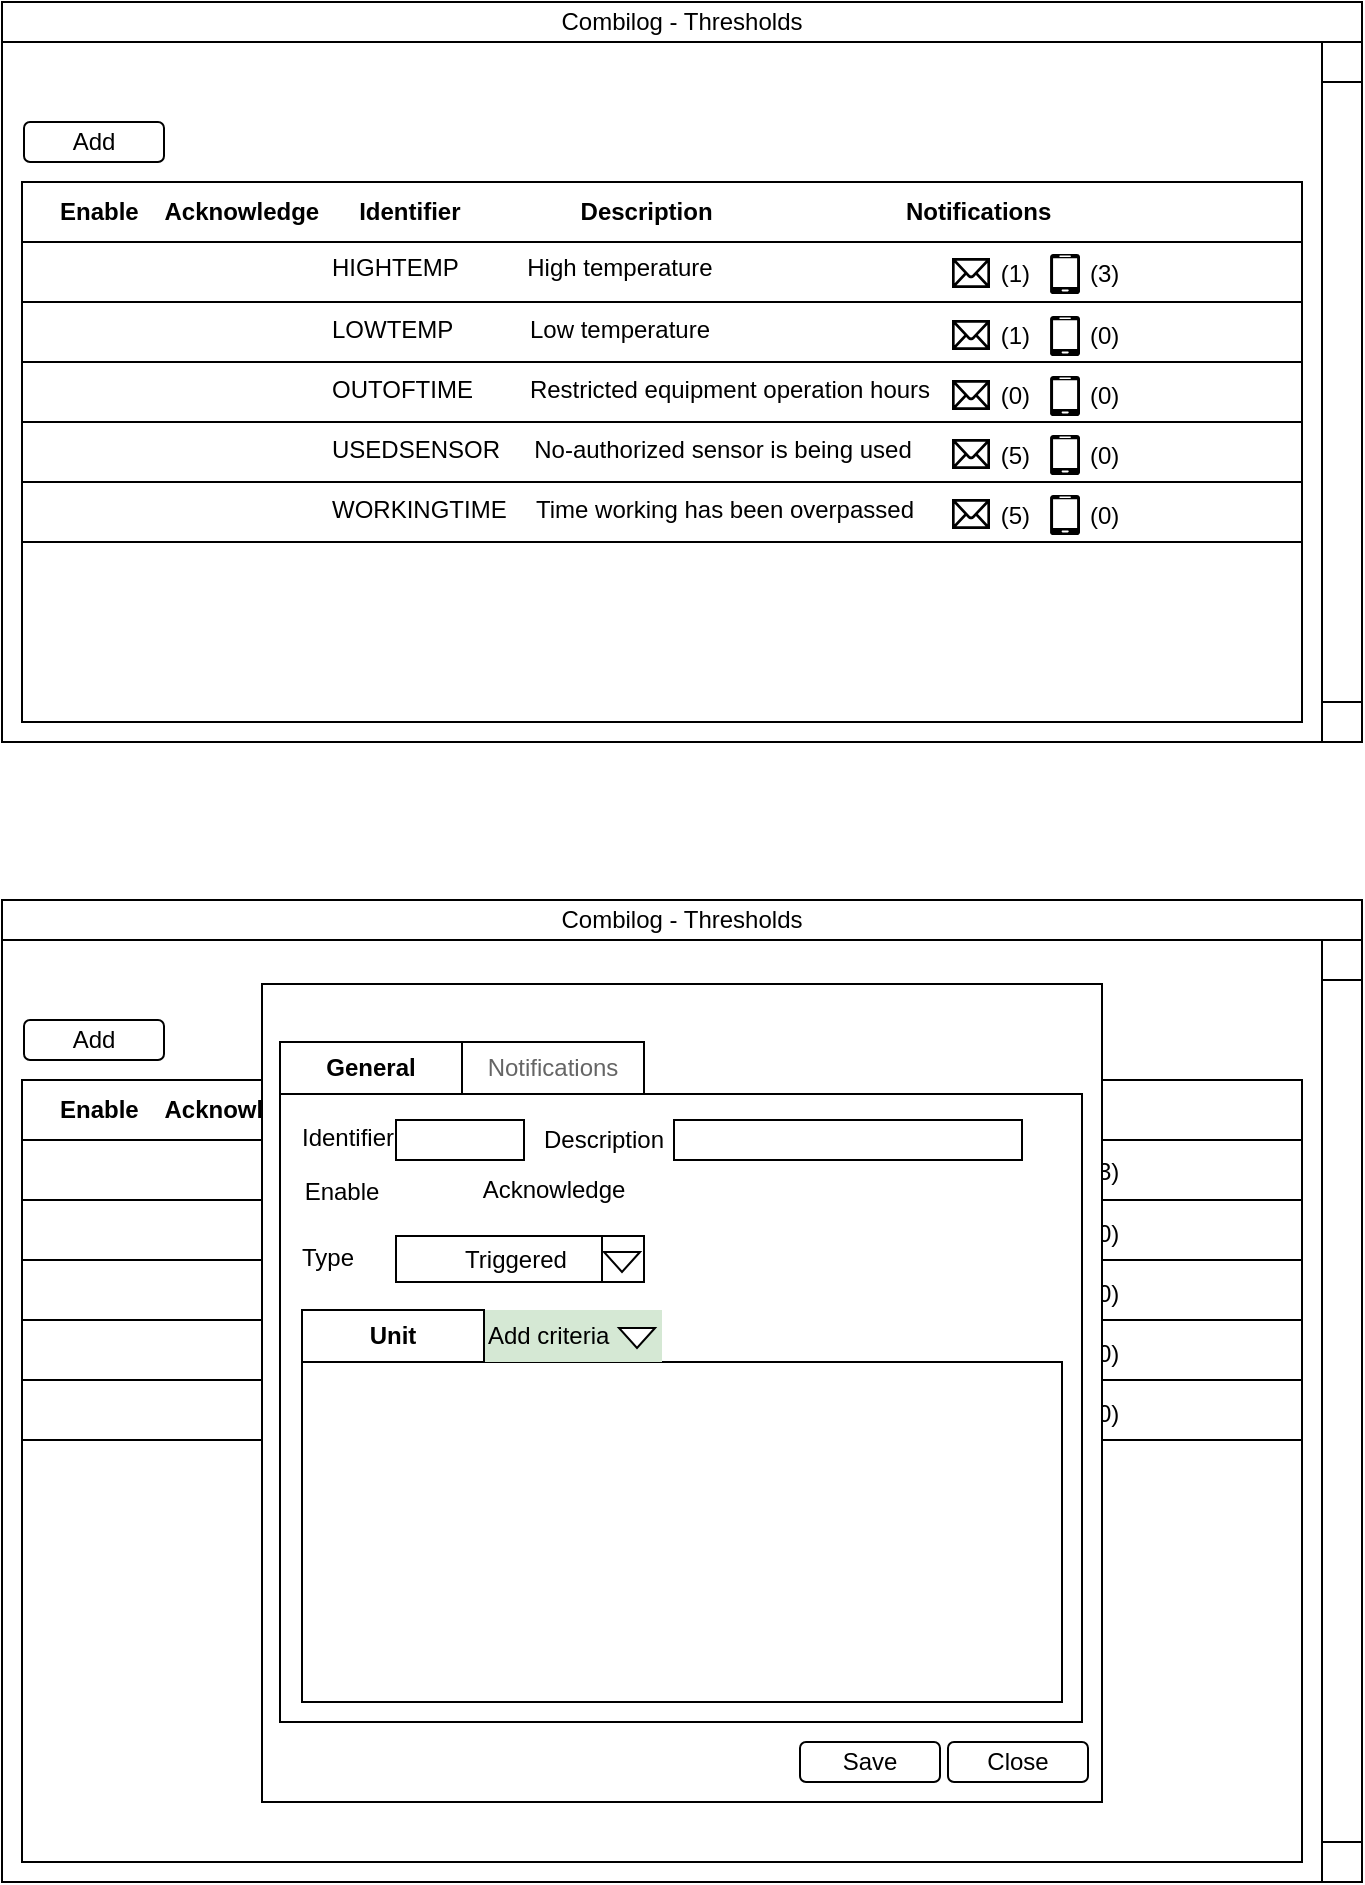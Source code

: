 <mxfile version="10.4.5" type="github"><diagram id="WcxE0efIvyX5f2JGyrfI" name="Page-1"><mxGraphModel dx="840" dy="462" grid="1" gridSize="10" guides="1" tooltips="1" connect="1" arrows="1" fold="1" page="1" pageScale="1" pageWidth="827" pageHeight="1169" math="0" shadow="0"><root><mxCell id="0"/><mxCell id="1" parent="0"/><mxCell id="X14nNJem-P7trf4tYzT7-1" value="" style="rounded=0;whiteSpace=wrap;html=1;" parent="1" vertex="1"><mxGeometry x="90" y="30" width="680" height="370" as="geometry"/></mxCell><mxCell id="X14nNJem-P7trf4tYzT7-2" value="" style="rounded=0;whiteSpace=wrap;html=1;" parent="1" vertex="1"><mxGeometry x="100" y="120" width="640" height="270" as="geometry"/></mxCell><mxCell id="X14nNJem-P7trf4tYzT7-3" value="" style="rounded=0;whiteSpace=wrap;html=1;" parent="1" vertex="1"><mxGeometry x="100" y="120" width="640" height="30" as="geometry"/></mxCell><mxCell id="X14nNJem-P7trf4tYzT7-4" value="" style="rounded=0;whiteSpace=wrap;html=1;" parent="1" vertex="1"><mxGeometry x="100" y="180" width="640" height="30" as="geometry"/></mxCell><mxCell id="X14nNJem-P7trf4tYzT7-5" value="" style="rounded=0;whiteSpace=wrap;html=1;" parent="1" vertex="1"><mxGeometry x="100" y="240" width="640" height="30" as="geometry"/></mxCell><mxCell id="X14nNJem-P7trf4tYzT7-6" value="" style="shape=image;html=1;verticalAlign=top;verticalLabelPosition=bottom;labelBackgroundColor=#ffffff;imageAspect=0;aspect=fixed;image=https://cdn0.iconfinder.com/data/icons/feather/96/square-check-128.png" parent="1" vertex="1"><mxGeometry x="127" y="156" width="18" height="18" as="geometry"/></mxCell><mxCell id="X14nNJem-P7trf4tYzT7-7" value="&lt;div style=&quot;text-align: left&quot;&gt;&lt;span&gt;Enable&amp;nbsp; &amp;nbsp; Acknowledge&amp;nbsp; &amp;nbsp; &amp;nbsp; Identifier&amp;nbsp; &amp;nbsp; &amp;nbsp; &amp;nbsp; &amp;nbsp; &amp;nbsp; &amp;nbsp; &amp;nbsp; &amp;nbsp; Description&amp;nbsp; &amp;nbsp; &amp;nbsp; &amp;nbsp; &amp;nbsp; &amp;nbsp; &amp;nbsp; &amp;nbsp; &amp;nbsp; &amp;nbsp; &amp;nbsp; &amp;nbsp; &amp;nbsp; &amp;nbsp; &amp;nbsp;Notifications&lt;/span&gt;&lt;/div&gt;" style="text;html=1;strokeColor=none;fillColor=none;align=left;verticalAlign=middle;whiteSpace=wrap;rounded=0;fontStyle=1" parent="1" vertex="1"><mxGeometry x="117" y="125" width="603" height="20" as="geometry"/></mxCell><mxCell id="X14nNJem-P7trf4tYzT7-8" value="" style="shape=image;html=1;verticalAlign=top;verticalLabelPosition=bottom;labelBackgroundColor=#ffffff;imageAspect=0;aspect=fixed;image=https://cdn0.iconfinder.com/data/icons/feather/96/square-check-128.png" parent="1" vertex="1"><mxGeometry x="190" y="155.5" width="18" height="18" as="geometry"/></mxCell><mxCell id="X14nNJem-P7trf4tYzT7-10" value="HIGHTEMP" style="text;html=1;strokeColor=none;fillColor=none;align=left;verticalAlign=middle;whiteSpace=wrap;rounded=0;" parent="1" vertex="1"><mxGeometry x="253" y="153" width="67" height="20" as="geometry"/></mxCell><mxCell id="X14nNJem-P7trf4tYzT7-11" value="High temperature" style="text;html=1;strokeColor=none;fillColor=none;align=center;verticalAlign=middle;whiteSpace=wrap;rounded=0;" parent="1" vertex="1"><mxGeometry x="349" y="153" width="100" height="20" as="geometry"/></mxCell><mxCell id="X14nNJem-P7trf4tYzT7-12" value="" style="shape=mxgraph.signs.tech.mail;html=1;fillColor=#000000;strokeColor=none;verticalLabelPosition=bottom;verticalAlign=top;align=center;" parent="1" vertex="1"><mxGeometry x="565" y="158" width="19" height="15" as="geometry"/></mxCell><mxCell id="X14nNJem-P7trf4tYzT7-13" value="" style="shadow=0;dashed=0;html=1;strokeColor=none;labelPosition=center;verticalLabelPosition=bottom;verticalAlign=top;align=center;shape=mxgraph.azure.mobile;fillColor=#000000;" parent="1" vertex="1"><mxGeometry x="614" y="156" width="15" height="20" as="geometry"/></mxCell><mxCell id="X14nNJem-P7trf4tYzT7-14" value="" style="shape=image;html=1;verticalAlign=top;verticalLabelPosition=bottom;labelBackgroundColor=#ffffff;imageAspect=0;aspect=fixed;image=https://cdn2.iconfinder.com/data/icons/font-awesome/1792/pencil-square-128.png;fillColor=#000000;align=left;" parent="1" vertex="1"><mxGeometry x="695" y="158" width="18" height="18" as="geometry"/></mxCell><mxCell id="X14nNJem-P7trf4tYzT7-15" value="" style="shape=image;html=1;verticalAlign=top;verticalLabelPosition=bottom;labelBackgroundColor=#ffffff;imageAspect=0;aspect=fixed;image=https://cdn3.iconfinder.com/data/icons/basic-interface/100/delete-128.png;fillColor=#000000;align=left;" parent="1" vertex="1"><mxGeometry x="717" y="158" width="18" height="18" as="geometry"/></mxCell><mxCell id="X14nNJem-P7trf4tYzT7-16" value="(1)&amp;nbsp; &amp;nbsp; &amp;nbsp; &amp;nbsp; &amp;nbsp;(3)" style="text;html=1;strokeColor=none;fillColor=none;align=center;verticalAlign=middle;whiteSpace=wrap;rounded=0;" parent="1" vertex="1"><mxGeometry x="574" y="156" width="90" height="20" as="geometry"/></mxCell><mxCell id="X14nNJem-P7trf4tYzT7-26" value="" style="shape=image;html=1;verticalAlign=top;verticalLabelPosition=bottom;labelBackgroundColor=#ffffff;imageAspect=0;aspect=fixed;image=https://cdn0.iconfinder.com/data/icons/feather/96/square-check-128.png" parent="1" vertex="1"><mxGeometry x="127" y="187" width="18" height="18" as="geometry"/></mxCell><mxCell id="X14nNJem-P7trf4tYzT7-28" value="LOWTEMP" style="text;html=1;strokeColor=none;fillColor=none;align=left;verticalAlign=middle;whiteSpace=wrap;rounded=0;" parent="1" vertex="1"><mxGeometry x="253" y="184" width="67" height="20" as="geometry"/></mxCell><mxCell id="X14nNJem-P7trf4tYzT7-29" value="Low temperature" style="text;html=1;strokeColor=none;fillColor=none;align=center;verticalAlign=middle;whiteSpace=wrap;rounded=0;" parent="1" vertex="1"><mxGeometry x="349" y="184" width="100" height="20" as="geometry"/></mxCell><mxCell id="X14nNJem-P7trf4tYzT7-30" value="" style="shape=mxgraph.signs.tech.mail;html=1;fillColor=#000000;strokeColor=none;verticalLabelPosition=bottom;verticalAlign=top;align=center;" parent="1" vertex="1"><mxGeometry x="565" y="189" width="19" height="15" as="geometry"/></mxCell><mxCell id="X14nNJem-P7trf4tYzT7-31" value="" style="shadow=0;dashed=0;html=1;strokeColor=none;labelPosition=center;verticalLabelPosition=bottom;verticalAlign=top;align=center;shape=mxgraph.azure.mobile;fillColor=#000000;" parent="1" vertex="1"><mxGeometry x="614" y="187" width="15" height="20" as="geometry"/></mxCell><mxCell id="X14nNJem-P7trf4tYzT7-32" value="" style="shape=image;html=1;verticalAlign=top;verticalLabelPosition=bottom;labelBackgroundColor=#ffffff;imageAspect=0;aspect=fixed;image=https://cdn2.iconfinder.com/data/icons/font-awesome/1792/pencil-square-128.png;fillColor=#000000;align=left;" parent="1" vertex="1"><mxGeometry x="695" y="189" width="18" height="18" as="geometry"/></mxCell><mxCell id="X14nNJem-P7trf4tYzT7-33" value="" style="shape=image;html=1;verticalAlign=top;verticalLabelPosition=bottom;labelBackgroundColor=#ffffff;imageAspect=0;aspect=fixed;image=https://cdn3.iconfinder.com/data/icons/basic-interface/100/delete-128.png;fillColor=#000000;align=left;" parent="1" vertex="1"><mxGeometry x="717" y="189" width="18" height="18" as="geometry"/></mxCell><mxCell id="X14nNJem-P7trf4tYzT7-34" value="(1)&amp;nbsp; &amp;nbsp; &amp;nbsp; &amp;nbsp; &amp;nbsp;(0)" style="text;html=1;strokeColor=none;fillColor=none;align=center;verticalAlign=middle;whiteSpace=wrap;rounded=0;" parent="1" vertex="1"><mxGeometry x="574" y="187" width="90" height="20" as="geometry"/></mxCell><mxCell id="X14nNJem-P7trf4tYzT7-35" value="" style="shape=image;html=1;verticalAlign=top;verticalLabelPosition=bottom;labelBackgroundColor=#ffffff;imageAspect=0;aspect=fixed;image=https://cdn1.iconfinder.com/data/icons/material-core/18/check-box-outline-blank-128.png;fillColor=#000000;align=left;" parent="1" vertex="1"><mxGeometry x="190" y="187" width="18" height="18" as="geometry"/></mxCell><mxCell id="X14nNJem-P7trf4tYzT7-44" value="OUTOFTIME" style="text;html=1;strokeColor=none;fillColor=none;align=left;verticalAlign=middle;whiteSpace=wrap;rounded=0;" parent="1" vertex="1"><mxGeometry x="253" y="214" width="67" height="20" as="geometry"/></mxCell><mxCell id="X14nNJem-P7trf4tYzT7-45" value="Restricted equipment operation hours" style="text;html=1;strokeColor=none;fillColor=none;align=center;verticalAlign=middle;whiteSpace=wrap;rounded=0;" parent="1" vertex="1"><mxGeometry x="349" y="214" width="210" height="20" as="geometry"/></mxCell><mxCell id="X14nNJem-P7trf4tYzT7-46" value="" style="shape=mxgraph.signs.tech.mail;html=1;fillColor=#000000;strokeColor=none;verticalLabelPosition=bottom;verticalAlign=top;align=center;" parent="1" vertex="1"><mxGeometry x="565" y="219" width="19" height="15" as="geometry"/></mxCell><mxCell id="X14nNJem-P7trf4tYzT7-47" value="" style="shadow=0;dashed=0;html=1;strokeColor=none;labelPosition=center;verticalLabelPosition=bottom;verticalAlign=top;align=center;shape=mxgraph.azure.mobile;fillColor=#000000;" parent="1" vertex="1"><mxGeometry x="614" y="217" width="15" height="20" as="geometry"/></mxCell><mxCell id="X14nNJem-P7trf4tYzT7-48" value="" style="shape=image;html=1;verticalAlign=top;verticalLabelPosition=bottom;labelBackgroundColor=#ffffff;imageAspect=0;aspect=fixed;image=https://cdn2.iconfinder.com/data/icons/font-awesome/1792/pencil-square-128.png;fillColor=#000000;align=left;" parent="1" vertex="1"><mxGeometry x="695" y="219" width="18" height="18" as="geometry"/></mxCell><mxCell id="X14nNJem-P7trf4tYzT7-49" value="" style="shape=image;html=1;verticalAlign=top;verticalLabelPosition=bottom;labelBackgroundColor=#ffffff;imageAspect=0;aspect=fixed;image=https://cdn3.iconfinder.com/data/icons/basic-interface/100/delete-128.png;fillColor=#000000;align=left;" parent="1" vertex="1"><mxGeometry x="717" y="219" width="18" height="18" as="geometry"/></mxCell><mxCell id="X14nNJem-P7trf4tYzT7-50" value="(0)&amp;nbsp; &amp;nbsp; &amp;nbsp; &amp;nbsp; &amp;nbsp;(0)" style="text;html=1;strokeColor=none;fillColor=none;align=center;verticalAlign=middle;whiteSpace=wrap;rounded=0;" parent="1" vertex="1"><mxGeometry x="574" y="217" width="90" height="20" as="geometry"/></mxCell><mxCell id="X14nNJem-P7trf4tYzT7-51" value="" style="shape=image;html=1;verticalAlign=top;verticalLabelPosition=bottom;labelBackgroundColor=#ffffff;imageAspect=0;aspect=fixed;image=https://cdn1.iconfinder.com/data/icons/material-core/18/check-box-outline-blank-128.png;fillColor=#000000;align=left;" parent="1" vertex="1"><mxGeometry x="190" y="217" width="18" height="18" as="geometry"/></mxCell><mxCell id="X14nNJem-P7trf4tYzT7-52" value="" style="shape=image;html=1;verticalAlign=top;verticalLabelPosition=bottom;labelBackgroundColor=#ffffff;imageAspect=0;aspect=fixed;image=https://cdn1.iconfinder.com/data/icons/material-core/18/check-box-outline-blank-128.png;fillColor=#000000;align=left;" parent="1" vertex="1"><mxGeometry x="127" y="218" width="18" height="18" as="geometry"/></mxCell><mxCell id="X14nNJem-P7trf4tYzT7-53" value="" style="shape=image;html=1;verticalAlign=top;verticalLabelPosition=bottom;labelBackgroundColor=#ffffff;imageAspect=0;aspect=fixed;image=https://cdn0.iconfinder.com/data/icons/feather/96/square-check-128.png" parent="1" vertex="1"><mxGeometry x="127" y="246.5" width="18" height="18" as="geometry"/></mxCell><mxCell id="X14nNJem-P7trf4tYzT7-54" value="USEDSENSOR" style="text;html=1;strokeColor=none;fillColor=none;align=left;verticalAlign=middle;whiteSpace=wrap;rounded=0;" parent="1" vertex="1"><mxGeometry x="253" y="243.5" width="67" height="20" as="geometry"/></mxCell><mxCell id="X14nNJem-P7trf4tYzT7-55" value="No-authorized sensor is being used" style="text;html=1;strokeColor=none;fillColor=none;align=center;verticalAlign=middle;whiteSpace=wrap;rounded=0;" parent="1" vertex="1"><mxGeometry x="354.5" y="244" width="191" height="20" as="geometry"/></mxCell><mxCell id="X14nNJem-P7trf4tYzT7-56" value="" style="shape=mxgraph.signs.tech.mail;html=1;fillColor=#000000;strokeColor=none;verticalLabelPosition=bottom;verticalAlign=top;align=center;" parent="1" vertex="1"><mxGeometry x="565" y="248.5" width="19" height="15" as="geometry"/></mxCell><mxCell id="X14nNJem-P7trf4tYzT7-57" value="" style="shadow=0;dashed=0;html=1;strokeColor=none;labelPosition=center;verticalLabelPosition=bottom;verticalAlign=top;align=center;shape=mxgraph.azure.mobile;fillColor=#000000;" parent="1" vertex="1"><mxGeometry x="614" y="246.5" width="15" height="20" as="geometry"/></mxCell><mxCell id="X14nNJem-P7trf4tYzT7-58" value="" style="shape=image;html=1;verticalAlign=top;verticalLabelPosition=bottom;labelBackgroundColor=#ffffff;imageAspect=0;aspect=fixed;image=https://cdn2.iconfinder.com/data/icons/font-awesome/1792/pencil-square-128.png;fillColor=#000000;align=left;" parent="1" vertex="1"><mxGeometry x="695" y="248.5" width="18" height="18" as="geometry"/></mxCell><mxCell id="X14nNJem-P7trf4tYzT7-59" value="" style="shape=image;html=1;verticalAlign=top;verticalLabelPosition=bottom;labelBackgroundColor=#ffffff;imageAspect=0;aspect=fixed;image=https://cdn3.iconfinder.com/data/icons/basic-interface/100/delete-128.png;fillColor=#000000;align=left;" parent="1" vertex="1"><mxGeometry x="717" y="248.5" width="18" height="18" as="geometry"/></mxCell><mxCell id="X14nNJem-P7trf4tYzT7-60" value="(5)&amp;nbsp; &amp;nbsp; &amp;nbsp; &amp;nbsp; &amp;nbsp;(0)" style="text;html=1;strokeColor=none;fillColor=none;align=center;verticalAlign=middle;whiteSpace=wrap;rounded=0;" parent="1" vertex="1"><mxGeometry x="574" y="246.5" width="90" height="20" as="geometry"/></mxCell><mxCell id="X14nNJem-P7trf4tYzT7-61" value="" style="shape=image;html=1;verticalAlign=top;verticalLabelPosition=bottom;labelBackgroundColor=#ffffff;imageAspect=0;aspect=fixed;image=https://cdn1.iconfinder.com/data/icons/material-core/18/check-box-outline-blank-128.png;fillColor=#000000;align=left;" parent="1" vertex="1"><mxGeometry x="190" y="246.5" width="18" height="18" as="geometry"/></mxCell><mxCell id="X14nNJem-P7trf4tYzT7-62" value="" style="rounded=0;whiteSpace=wrap;html=1;" parent="1" vertex="1"><mxGeometry x="100" y="270" width="640" height="30" as="geometry"/></mxCell><mxCell id="X14nNJem-P7trf4tYzT7-63" value="" style="shape=image;html=1;verticalAlign=top;verticalLabelPosition=bottom;labelBackgroundColor=#ffffff;imageAspect=0;aspect=fixed;image=https://cdn0.iconfinder.com/data/icons/feather/96/square-check-128.png" parent="1" vertex="1"><mxGeometry x="127" y="276.5" width="18" height="18" as="geometry"/></mxCell><mxCell id="X14nNJem-P7trf4tYzT7-64" value="WORKINGTIME" style="text;html=1;strokeColor=none;fillColor=none;align=left;verticalAlign=middle;whiteSpace=wrap;rounded=0;" parent="1" vertex="1"><mxGeometry x="253" y="273.5" width="67" height="20" as="geometry"/></mxCell><mxCell id="X14nNJem-P7trf4tYzT7-65" value="Time working has been overpassed" style="text;html=1;strokeColor=none;fillColor=none;align=center;verticalAlign=middle;whiteSpace=wrap;rounded=0;" parent="1" vertex="1"><mxGeometry x="353" y="274" width="197" height="20" as="geometry"/></mxCell><mxCell id="X14nNJem-P7trf4tYzT7-66" value="" style="shape=mxgraph.signs.tech.mail;html=1;fillColor=#000000;strokeColor=none;verticalLabelPosition=bottom;verticalAlign=top;align=center;" parent="1" vertex="1"><mxGeometry x="565" y="278.5" width="19" height="15" as="geometry"/></mxCell><mxCell id="X14nNJem-P7trf4tYzT7-67" value="" style="shadow=0;dashed=0;html=1;strokeColor=none;labelPosition=center;verticalLabelPosition=bottom;verticalAlign=top;align=center;shape=mxgraph.azure.mobile;fillColor=#000000;" parent="1" vertex="1"><mxGeometry x="614" y="276.5" width="15" height="20" as="geometry"/></mxCell><mxCell id="X14nNJem-P7trf4tYzT7-68" value="" style="shape=image;html=1;verticalAlign=top;verticalLabelPosition=bottom;labelBackgroundColor=#ffffff;imageAspect=0;aspect=fixed;image=https://cdn2.iconfinder.com/data/icons/font-awesome/1792/pencil-square-128.png;fillColor=#000000;align=left;" parent="1" vertex="1"><mxGeometry x="695" y="278.5" width="18" height="18" as="geometry"/></mxCell><mxCell id="X14nNJem-P7trf4tYzT7-69" value="" style="shape=image;html=1;verticalAlign=top;verticalLabelPosition=bottom;labelBackgroundColor=#ffffff;imageAspect=0;aspect=fixed;image=https://cdn3.iconfinder.com/data/icons/basic-interface/100/delete-128.png;fillColor=#000000;align=left;" parent="1" vertex="1"><mxGeometry x="717" y="278.5" width="18" height="18" as="geometry"/></mxCell><mxCell id="X14nNJem-P7trf4tYzT7-70" value="(5)&amp;nbsp; &amp;nbsp; &amp;nbsp; &amp;nbsp; &amp;nbsp;(0)" style="text;html=1;strokeColor=none;fillColor=none;align=center;verticalAlign=middle;whiteSpace=wrap;rounded=0;" parent="1" vertex="1"><mxGeometry x="574" y="276.5" width="90" height="20" as="geometry"/></mxCell><mxCell id="X14nNJem-P7trf4tYzT7-72" value="" style="shape=image;html=1;verticalAlign=top;verticalLabelPosition=bottom;labelBackgroundColor=#ffffff;imageAspect=0;aspect=fixed;image=https://cdn0.iconfinder.com/data/icons/feather/96/square-check-128.png" parent="1" vertex="1"><mxGeometry x="190" y="276.5" width="18" height="18" as="geometry"/></mxCell><mxCell id="BY0obpm-q-1IfhIQLFwl-1" value="Add" style="rounded=1;whiteSpace=wrap;html=1;fillColor=none;align=center;" vertex="1" parent="1"><mxGeometry x="101" y="90" width="70" height="20" as="geometry"/></mxCell><mxCell id="BY0obpm-q-1IfhIQLFwl-2" value="Combilog - Thresholds" style="rounded=0;whiteSpace=wrap;html=1;fillColor=none;align=center;" vertex="1" parent="1"><mxGeometry x="90" y="30" width="680" height="20" as="geometry"/></mxCell><mxCell id="BY0obpm-q-1IfhIQLFwl-3" value="" style="rounded=0;whiteSpace=wrap;html=1;fillColor=none;align=center;" vertex="1" parent="1"><mxGeometry x="750" y="50" width="20" height="350" as="geometry"/></mxCell><mxCell id="BY0obpm-q-1IfhIQLFwl-4" value="" style="rounded=0;whiteSpace=wrap;html=1;fillColor=none;align=center;" vertex="1" parent="1"><mxGeometry x="750" y="70" width="20" height="310" as="geometry"/></mxCell><mxCell id="BY0obpm-q-1IfhIQLFwl-5" value="" style="rounded=0;whiteSpace=wrap;html=1;" vertex="1" parent="1"><mxGeometry x="90" y="479" width="680" height="491" as="geometry"/></mxCell><mxCell id="BY0obpm-q-1IfhIQLFwl-6" value="" style="rounded=0;whiteSpace=wrap;html=1;" vertex="1" parent="1"><mxGeometry x="100" y="569" width="640" height="391" as="geometry"/></mxCell><mxCell id="BY0obpm-q-1IfhIQLFwl-7" value="" style="rounded=0;whiteSpace=wrap;html=1;" vertex="1" parent="1"><mxGeometry x="100" y="569" width="640" height="30" as="geometry"/></mxCell><mxCell id="BY0obpm-q-1IfhIQLFwl-8" value="" style="rounded=0;whiteSpace=wrap;html=1;" vertex="1" parent="1"><mxGeometry x="100" y="629" width="640" height="30" as="geometry"/></mxCell><mxCell id="BY0obpm-q-1IfhIQLFwl-9" value="" style="rounded=0;whiteSpace=wrap;html=1;" vertex="1" parent="1"><mxGeometry x="100" y="689" width="640" height="30" as="geometry"/></mxCell><mxCell id="BY0obpm-q-1IfhIQLFwl-10" value="" style="shape=image;html=1;verticalAlign=top;verticalLabelPosition=bottom;labelBackgroundColor=#ffffff;imageAspect=0;aspect=fixed;image=https://cdn0.iconfinder.com/data/icons/feather/96/square-check-128.png" vertex="1" parent="1"><mxGeometry x="127" y="605" width="18" height="18" as="geometry"/></mxCell><mxCell id="BY0obpm-q-1IfhIQLFwl-11" value="&lt;div style=&quot;text-align: left&quot;&gt;&lt;span&gt;Enable&amp;nbsp; &amp;nbsp; Acknowledge&amp;nbsp; &amp;nbsp; &amp;nbsp; Identifier&amp;nbsp; &amp;nbsp; &amp;nbsp; &amp;nbsp; &amp;nbsp; &amp;nbsp; &amp;nbsp; &amp;nbsp; &amp;nbsp; Description&amp;nbsp; &amp;nbsp; &amp;nbsp; &amp;nbsp; &amp;nbsp; &amp;nbsp; &amp;nbsp; &amp;nbsp; &amp;nbsp; &amp;nbsp; &amp;nbsp; &amp;nbsp; &amp;nbsp; &amp;nbsp; &amp;nbsp;Notifications&lt;/span&gt;&lt;/div&gt;" style="text;html=1;strokeColor=none;fillColor=none;align=left;verticalAlign=middle;whiteSpace=wrap;rounded=0;fontStyle=1" vertex="1" parent="1"><mxGeometry x="117" y="574" width="603" height="20" as="geometry"/></mxCell><mxCell id="BY0obpm-q-1IfhIQLFwl-12" value="" style="shape=image;html=1;verticalAlign=top;verticalLabelPosition=bottom;labelBackgroundColor=#ffffff;imageAspect=0;aspect=fixed;image=https://cdn0.iconfinder.com/data/icons/feather/96/square-check-128.png" vertex="1" parent="1"><mxGeometry x="190" y="604.5" width="18" height="18" as="geometry"/></mxCell><mxCell id="BY0obpm-q-1IfhIQLFwl-13" value="HIGHTEMP" style="text;html=1;strokeColor=none;fillColor=none;align=left;verticalAlign=middle;whiteSpace=wrap;rounded=0;" vertex="1" parent="1"><mxGeometry x="253" y="602" width="67" height="20" as="geometry"/></mxCell><mxCell id="BY0obpm-q-1IfhIQLFwl-14" value="High temperature" style="text;html=1;strokeColor=none;fillColor=none;align=center;verticalAlign=middle;whiteSpace=wrap;rounded=0;" vertex="1" parent="1"><mxGeometry x="349" y="602" width="100" height="20" as="geometry"/></mxCell><mxCell id="BY0obpm-q-1IfhIQLFwl-15" value="" style="shape=mxgraph.signs.tech.mail;html=1;fillColor=#000000;strokeColor=none;verticalLabelPosition=bottom;verticalAlign=top;align=center;" vertex="1" parent="1"><mxGeometry x="565" y="607" width="19" height="15" as="geometry"/></mxCell><mxCell id="BY0obpm-q-1IfhIQLFwl-16" value="" style="shadow=0;dashed=0;html=1;strokeColor=none;labelPosition=center;verticalLabelPosition=bottom;verticalAlign=top;align=center;shape=mxgraph.azure.mobile;fillColor=#000000;" vertex="1" parent="1"><mxGeometry x="614" y="605" width="15" height="20" as="geometry"/></mxCell><mxCell id="BY0obpm-q-1IfhIQLFwl-17" value="" style="shape=image;html=1;verticalAlign=top;verticalLabelPosition=bottom;labelBackgroundColor=#ffffff;imageAspect=0;aspect=fixed;image=https://cdn2.iconfinder.com/data/icons/font-awesome/1792/pencil-square-128.png;fillColor=#000000;align=left;" vertex="1" parent="1"><mxGeometry x="695" y="607" width="18" height="18" as="geometry"/></mxCell><mxCell id="BY0obpm-q-1IfhIQLFwl-18" value="" style="shape=image;html=1;verticalAlign=top;verticalLabelPosition=bottom;labelBackgroundColor=#ffffff;imageAspect=0;aspect=fixed;image=https://cdn3.iconfinder.com/data/icons/basic-interface/100/delete-128.png;fillColor=#000000;align=left;" vertex="1" parent="1"><mxGeometry x="717" y="607" width="18" height="18" as="geometry"/></mxCell><mxCell id="BY0obpm-q-1IfhIQLFwl-19" value="(1)&amp;nbsp; &amp;nbsp; &amp;nbsp; &amp;nbsp; &amp;nbsp;(3)" style="text;html=1;strokeColor=none;fillColor=none;align=center;verticalAlign=middle;whiteSpace=wrap;rounded=0;" vertex="1" parent="1"><mxGeometry x="574" y="605" width="90" height="20" as="geometry"/></mxCell><mxCell id="BY0obpm-q-1IfhIQLFwl-20" value="" style="shape=image;html=1;verticalAlign=top;verticalLabelPosition=bottom;labelBackgroundColor=#ffffff;imageAspect=0;aspect=fixed;image=https://cdn0.iconfinder.com/data/icons/feather/96/square-check-128.png" vertex="1" parent="1"><mxGeometry x="127" y="636" width="18" height="18" as="geometry"/></mxCell><mxCell id="BY0obpm-q-1IfhIQLFwl-21" value="LOWTEMP" style="text;html=1;strokeColor=none;fillColor=none;align=left;verticalAlign=middle;whiteSpace=wrap;rounded=0;" vertex="1" parent="1"><mxGeometry x="253" y="633" width="67" height="20" as="geometry"/></mxCell><mxCell id="BY0obpm-q-1IfhIQLFwl-22" value="Low temperature" style="text;html=1;strokeColor=none;fillColor=none;align=center;verticalAlign=middle;whiteSpace=wrap;rounded=0;" vertex="1" parent="1"><mxGeometry x="349" y="633" width="100" height="20" as="geometry"/></mxCell><mxCell id="BY0obpm-q-1IfhIQLFwl-23" value="" style="shape=mxgraph.signs.tech.mail;html=1;fillColor=#000000;strokeColor=none;verticalLabelPosition=bottom;verticalAlign=top;align=center;" vertex="1" parent="1"><mxGeometry x="565" y="638" width="19" height="15" as="geometry"/></mxCell><mxCell id="BY0obpm-q-1IfhIQLFwl-24" value="" style="shadow=0;dashed=0;html=1;strokeColor=none;labelPosition=center;verticalLabelPosition=bottom;verticalAlign=top;align=center;shape=mxgraph.azure.mobile;fillColor=#000000;" vertex="1" parent="1"><mxGeometry x="614" y="636" width="15" height="20" as="geometry"/></mxCell><mxCell id="BY0obpm-q-1IfhIQLFwl-25" value="" style="shape=image;html=1;verticalAlign=top;verticalLabelPosition=bottom;labelBackgroundColor=#ffffff;imageAspect=0;aspect=fixed;image=https://cdn2.iconfinder.com/data/icons/font-awesome/1792/pencil-square-128.png;fillColor=#000000;align=left;" vertex="1" parent="1"><mxGeometry x="695" y="638" width="18" height="18" as="geometry"/></mxCell><mxCell id="BY0obpm-q-1IfhIQLFwl-26" value="" style="shape=image;html=1;verticalAlign=top;verticalLabelPosition=bottom;labelBackgroundColor=#ffffff;imageAspect=0;aspect=fixed;image=https://cdn3.iconfinder.com/data/icons/basic-interface/100/delete-128.png;fillColor=#000000;align=left;" vertex="1" parent="1"><mxGeometry x="717" y="638" width="18" height="18" as="geometry"/></mxCell><mxCell id="BY0obpm-q-1IfhIQLFwl-27" value="(1)&amp;nbsp; &amp;nbsp; &amp;nbsp; &amp;nbsp; &amp;nbsp;(0)" style="text;html=1;strokeColor=none;fillColor=none;align=center;verticalAlign=middle;whiteSpace=wrap;rounded=0;" vertex="1" parent="1"><mxGeometry x="574" y="636" width="90" height="20" as="geometry"/></mxCell><mxCell id="BY0obpm-q-1IfhIQLFwl-29" value="OUTOFTIME" style="text;html=1;strokeColor=none;fillColor=none;align=left;verticalAlign=middle;whiteSpace=wrap;rounded=0;" vertex="1" parent="1"><mxGeometry x="253" y="663" width="67" height="20" as="geometry"/></mxCell><mxCell id="BY0obpm-q-1IfhIQLFwl-30" value="Restricted equipment operation hours" style="text;html=1;strokeColor=none;fillColor=none;align=center;verticalAlign=middle;whiteSpace=wrap;rounded=0;" vertex="1" parent="1"><mxGeometry x="349" y="663" width="210" height="20" as="geometry"/></mxCell><mxCell id="BY0obpm-q-1IfhIQLFwl-31" value="" style="shape=mxgraph.signs.tech.mail;html=1;fillColor=#000000;strokeColor=none;verticalLabelPosition=bottom;verticalAlign=top;align=center;" vertex="1" parent="1"><mxGeometry x="565" y="668" width="19" height="15" as="geometry"/></mxCell><mxCell id="BY0obpm-q-1IfhIQLFwl-32" value="" style="shadow=0;dashed=0;html=1;strokeColor=none;labelPosition=center;verticalLabelPosition=bottom;verticalAlign=top;align=center;shape=mxgraph.azure.mobile;fillColor=#000000;" vertex="1" parent="1"><mxGeometry x="614" y="666" width="15" height="20" as="geometry"/></mxCell><mxCell id="BY0obpm-q-1IfhIQLFwl-33" value="" style="shape=image;html=1;verticalAlign=top;verticalLabelPosition=bottom;labelBackgroundColor=#ffffff;imageAspect=0;aspect=fixed;image=https://cdn2.iconfinder.com/data/icons/font-awesome/1792/pencil-square-128.png;fillColor=#000000;align=left;" vertex="1" parent="1"><mxGeometry x="695" y="668" width="18" height="18" as="geometry"/></mxCell><mxCell id="BY0obpm-q-1IfhIQLFwl-34" value="" style="shape=image;html=1;verticalAlign=top;verticalLabelPosition=bottom;labelBackgroundColor=#ffffff;imageAspect=0;aspect=fixed;image=https://cdn3.iconfinder.com/data/icons/basic-interface/100/delete-128.png;fillColor=#000000;align=left;" vertex="1" parent="1"><mxGeometry x="717" y="668" width="18" height="18" as="geometry"/></mxCell><mxCell id="BY0obpm-q-1IfhIQLFwl-35" value="(0)&amp;nbsp; &amp;nbsp; &amp;nbsp; &amp;nbsp; &amp;nbsp;(0)" style="text;html=1;strokeColor=none;fillColor=none;align=center;verticalAlign=middle;whiteSpace=wrap;rounded=0;" vertex="1" parent="1"><mxGeometry x="574" y="666" width="90" height="20" as="geometry"/></mxCell><mxCell id="BY0obpm-q-1IfhIQLFwl-36" value="" style="shape=image;html=1;verticalAlign=top;verticalLabelPosition=bottom;labelBackgroundColor=#ffffff;imageAspect=0;aspect=fixed;image=https://cdn1.iconfinder.com/data/icons/material-core/18/check-box-outline-blank-128.png;fillColor=#000000;align=left;" vertex="1" parent="1"><mxGeometry x="190" y="666" width="18" height="18" as="geometry"/></mxCell><mxCell id="BY0obpm-q-1IfhIQLFwl-37" value="" style="shape=image;html=1;verticalAlign=top;verticalLabelPosition=bottom;labelBackgroundColor=#ffffff;imageAspect=0;aspect=fixed;image=https://cdn1.iconfinder.com/data/icons/material-core/18/check-box-outline-blank-128.png;fillColor=#000000;align=left;" vertex="1" parent="1"><mxGeometry x="127" y="667" width="18" height="18" as="geometry"/></mxCell><mxCell id="BY0obpm-q-1IfhIQLFwl-38" value="" style="shape=image;html=1;verticalAlign=top;verticalLabelPosition=bottom;labelBackgroundColor=#ffffff;imageAspect=0;aspect=fixed;image=https://cdn0.iconfinder.com/data/icons/feather/96/square-check-128.png" vertex="1" parent="1"><mxGeometry x="127" y="695.5" width="18" height="18" as="geometry"/></mxCell><mxCell id="BY0obpm-q-1IfhIQLFwl-39" value="USEDSENSOR" style="text;html=1;strokeColor=none;fillColor=none;align=left;verticalAlign=middle;whiteSpace=wrap;rounded=0;" vertex="1" parent="1"><mxGeometry x="253" y="692.5" width="67" height="20" as="geometry"/></mxCell><mxCell id="BY0obpm-q-1IfhIQLFwl-40" value="No-authorized sensor is being used" style="text;html=1;strokeColor=none;fillColor=none;align=center;verticalAlign=middle;whiteSpace=wrap;rounded=0;" vertex="1" parent="1"><mxGeometry x="354.5" y="693" width="191" height="20" as="geometry"/></mxCell><mxCell id="BY0obpm-q-1IfhIQLFwl-41" value="" style="shape=mxgraph.signs.tech.mail;html=1;fillColor=#000000;strokeColor=none;verticalLabelPosition=bottom;verticalAlign=top;align=center;" vertex="1" parent="1"><mxGeometry x="565" y="697.5" width="19" height="15" as="geometry"/></mxCell><mxCell id="BY0obpm-q-1IfhIQLFwl-42" value="" style="shadow=0;dashed=0;html=1;strokeColor=none;labelPosition=center;verticalLabelPosition=bottom;verticalAlign=top;align=center;shape=mxgraph.azure.mobile;fillColor=#000000;" vertex="1" parent="1"><mxGeometry x="614" y="695.5" width="15" height="20" as="geometry"/></mxCell><mxCell id="BY0obpm-q-1IfhIQLFwl-43" value="" style="shape=image;html=1;verticalAlign=top;verticalLabelPosition=bottom;labelBackgroundColor=#ffffff;imageAspect=0;aspect=fixed;image=https://cdn2.iconfinder.com/data/icons/font-awesome/1792/pencil-square-128.png;fillColor=#000000;align=left;" vertex="1" parent="1"><mxGeometry x="695" y="697.5" width="18" height="18" as="geometry"/></mxCell><mxCell id="BY0obpm-q-1IfhIQLFwl-44" value="" style="shape=image;html=1;verticalAlign=top;verticalLabelPosition=bottom;labelBackgroundColor=#ffffff;imageAspect=0;aspect=fixed;image=https://cdn3.iconfinder.com/data/icons/basic-interface/100/delete-128.png;fillColor=#000000;align=left;" vertex="1" parent="1"><mxGeometry x="717" y="697.5" width="18" height="18" as="geometry"/></mxCell><mxCell id="BY0obpm-q-1IfhIQLFwl-45" value="(5)&amp;nbsp; &amp;nbsp; &amp;nbsp; &amp;nbsp; &amp;nbsp;(0)" style="text;html=1;strokeColor=none;fillColor=none;align=center;verticalAlign=middle;whiteSpace=wrap;rounded=0;" vertex="1" parent="1"><mxGeometry x="574" y="695.5" width="90" height="20" as="geometry"/></mxCell><mxCell id="BY0obpm-q-1IfhIQLFwl-46" value="" style="shape=image;html=1;verticalAlign=top;verticalLabelPosition=bottom;labelBackgroundColor=#ffffff;imageAspect=0;aspect=fixed;image=https://cdn1.iconfinder.com/data/icons/material-core/18/check-box-outline-blank-128.png;fillColor=#000000;align=left;" vertex="1" parent="1"><mxGeometry x="190" y="695.5" width="18" height="18" as="geometry"/></mxCell><mxCell id="BY0obpm-q-1IfhIQLFwl-47" value="" style="rounded=0;whiteSpace=wrap;html=1;" vertex="1" parent="1"><mxGeometry x="100" y="719" width="640" height="30" as="geometry"/></mxCell><mxCell id="BY0obpm-q-1IfhIQLFwl-48" value="" style="shape=image;html=1;verticalAlign=top;verticalLabelPosition=bottom;labelBackgroundColor=#ffffff;imageAspect=0;aspect=fixed;image=https://cdn0.iconfinder.com/data/icons/feather/96/square-check-128.png" vertex="1" parent="1"><mxGeometry x="127" y="725.5" width="18" height="18" as="geometry"/></mxCell><mxCell id="BY0obpm-q-1IfhIQLFwl-49" value="WORKINGTIME" style="text;html=1;strokeColor=none;fillColor=none;align=left;verticalAlign=middle;whiteSpace=wrap;rounded=0;" vertex="1" parent="1"><mxGeometry x="253" y="722.5" width="67" height="20" as="geometry"/></mxCell><mxCell id="BY0obpm-q-1IfhIQLFwl-50" value="Time working has been overpassed" style="text;html=1;strokeColor=none;fillColor=none;align=center;verticalAlign=middle;whiteSpace=wrap;rounded=0;" vertex="1" parent="1"><mxGeometry x="353" y="723" width="197" height="20" as="geometry"/></mxCell><mxCell id="BY0obpm-q-1IfhIQLFwl-51" value="" style="shape=mxgraph.signs.tech.mail;html=1;fillColor=#000000;strokeColor=none;verticalLabelPosition=bottom;verticalAlign=top;align=center;" vertex="1" parent="1"><mxGeometry x="565" y="727.5" width="19" height="15" as="geometry"/></mxCell><mxCell id="BY0obpm-q-1IfhIQLFwl-52" value="" style="shadow=0;dashed=0;html=1;strokeColor=none;labelPosition=center;verticalLabelPosition=bottom;verticalAlign=top;align=center;shape=mxgraph.azure.mobile;fillColor=#000000;" vertex="1" parent="1"><mxGeometry x="614" y="725.5" width="15" height="20" as="geometry"/></mxCell><mxCell id="BY0obpm-q-1IfhIQLFwl-53" value="" style="shape=image;html=1;verticalAlign=top;verticalLabelPosition=bottom;labelBackgroundColor=#ffffff;imageAspect=0;aspect=fixed;image=https://cdn2.iconfinder.com/data/icons/font-awesome/1792/pencil-square-128.png;fillColor=#000000;align=left;" vertex="1" parent="1"><mxGeometry x="695" y="727.5" width="18" height="18" as="geometry"/></mxCell><mxCell id="BY0obpm-q-1IfhIQLFwl-54" value="" style="shape=image;html=1;verticalAlign=top;verticalLabelPosition=bottom;labelBackgroundColor=#ffffff;imageAspect=0;aspect=fixed;image=https://cdn3.iconfinder.com/data/icons/basic-interface/100/delete-128.png;fillColor=#000000;align=left;" vertex="1" parent="1"><mxGeometry x="717" y="727.5" width="18" height="18" as="geometry"/></mxCell><mxCell id="BY0obpm-q-1IfhIQLFwl-55" value="(5)&amp;nbsp; &amp;nbsp; &amp;nbsp; &amp;nbsp; &amp;nbsp;(0)" style="text;html=1;strokeColor=none;fillColor=none;align=center;verticalAlign=middle;whiteSpace=wrap;rounded=0;" vertex="1" parent="1"><mxGeometry x="574" y="725.5" width="90" height="20" as="geometry"/></mxCell><mxCell id="BY0obpm-q-1IfhIQLFwl-56" value="" style="shape=image;html=1;verticalAlign=top;verticalLabelPosition=bottom;labelBackgroundColor=#ffffff;imageAspect=0;aspect=fixed;image=https://cdn0.iconfinder.com/data/icons/feather/96/square-check-128.png" vertex="1" parent="1"><mxGeometry x="190" y="725.5" width="18" height="18" as="geometry"/></mxCell><mxCell id="BY0obpm-q-1IfhIQLFwl-57" value="Add" style="rounded=1;whiteSpace=wrap;html=1;fillColor=none;align=center;" vertex="1" parent="1"><mxGeometry x="101" y="539" width="70" height="20" as="geometry"/></mxCell><mxCell id="BY0obpm-q-1IfhIQLFwl-58" value="Combilog - Thresholds" style="rounded=0;whiteSpace=wrap;html=1;fillColor=none;align=center;" vertex="1" parent="1"><mxGeometry x="90" y="479" width="680" height="20" as="geometry"/></mxCell><mxCell id="BY0obpm-q-1IfhIQLFwl-59" value="" style="rounded=0;whiteSpace=wrap;html=1;fillColor=none;align=center;" vertex="1" parent="1"><mxGeometry x="750" y="499" width="20" height="471" as="geometry"/></mxCell><mxCell id="BY0obpm-q-1IfhIQLFwl-60" value="" style="rounded=0;whiteSpace=wrap;html=1;fillColor=none;align=center;" vertex="1" parent="1"><mxGeometry x="750" y="519" width="20" height="431" as="geometry"/></mxCell><mxCell id="BY0obpm-q-1IfhIQLFwl-61" value="" style="rounded=0;whiteSpace=wrap;html=1;fillColor=#ffffff;align=center;" vertex="1" parent="1"><mxGeometry x="220" y="521" width="420" height="409" as="geometry"/></mxCell><mxCell id="BY0obpm-q-1IfhIQLFwl-62" value="" style="rounded=0;whiteSpace=wrap;html=1;fillColor=#ffffff;align=center;" vertex="1" parent="1"><mxGeometry x="229" y="576" width="401" height="314" as="geometry"/></mxCell><mxCell id="BY0obpm-q-1IfhIQLFwl-63" value="General" style="rounded=0;whiteSpace=wrap;html=1;fillColor=#ffffff;align=center;fontStyle=1" vertex="1" parent="1"><mxGeometry x="229" y="550" width="91" height="26" as="geometry"/></mxCell><mxCell id="BY0obpm-q-1IfhIQLFwl-64" value="Notifications" style="rounded=0;whiteSpace=wrap;html=1;fillColor=#ffffff;align=center;textOpacity=60;" vertex="1" parent="1"><mxGeometry x="320" y="550" width="91" height="26" as="geometry"/></mxCell><mxCell id="BY0obpm-q-1IfhIQLFwl-66" value="Save" style="rounded=1;whiteSpace=wrap;html=1;fillColor=#ffffff;align=center;" vertex="1" parent="1"><mxGeometry x="489" y="900" width="70" height="20" as="geometry"/></mxCell><mxCell id="BY0obpm-q-1IfhIQLFwl-68" value="Close" style="rounded=1;whiteSpace=wrap;html=1;fillColor=#ffffff;align=center;" vertex="1" parent="1"><mxGeometry x="563" y="900" width="70" height="20" as="geometry"/></mxCell><mxCell id="BY0obpm-q-1IfhIQLFwl-69" value="Identifier" style="text;html=1;strokeColor=none;fillColor=none;align=center;verticalAlign=middle;whiteSpace=wrap;rounded=0;" vertex="1" parent="1"><mxGeometry x="242.5" y="587.5" width="40" height="20" as="geometry"/></mxCell><mxCell id="BY0obpm-q-1IfhIQLFwl-70" value="Enable" style="text;html=1;strokeColor=none;fillColor=none;align=center;verticalAlign=middle;whiteSpace=wrap;rounded=0;" vertex="1" parent="1"><mxGeometry x="240" y="615" width="40" height="20" as="geometry"/></mxCell><mxCell id="BY0obpm-q-1IfhIQLFwl-71" value="Acknowledge" style="text;html=1;strokeColor=none;fillColor=none;align=center;verticalAlign=middle;whiteSpace=wrap;rounded=0;" vertex="1" parent="1"><mxGeometry x="345.5" y="614" width="40" height="20" as="geometry"/></mxCell><mxCell id="BY0obpm-q-1IfhIQLFwl-72" value="Description" style="text;html=1;strokeColor=none;fillColor=none;align=center;verticalAlign=middle;whiteSpace=wrap;rounded=0;" vertex="1" parent="1"><mxGeometry x="371" y="589" width="40" height="20" as="geometry"/></mxCell><mxCell id="BY0obpm-q-1IfhIQLFwl-73" value="" style="rounded=0;whiteSpace=wrap;html=1;fillColor=#ffffff;align=center;" vertex="1" parent="1"><mxGeometry x="426" y="589" width="174" height="20" as="geometry"/></mxCell><mxCell id="BY0obpm-q-1IfhIQLFwl-74" value="" style="rounded=0;whiteSpace=wrap;html=1;fillColor=#ffffff;align=center;" vertex="1" parent="1"><mxGeometry x="287" y="589" width="64" height="20" as="geometry"/></mxCell><mxCell id="BY0obpm-q-1IfhIQLFwl-75" value="" style="shape=image;html=1;verticalAlign=top;verticalLabelPosition=bottom;labelBackgroundColor=#ffffff;imageAspect=0;aspect=fixed;image=https://cdn0.iconfinder.com/data/icons/feather/96/square-check-128.png" vertex="1" parent="1"><mxGeometry x="287" y="617" width="18" height="18" as="geometry"/></mxCell><mxCell id="BY0obpm-q-1IfhIQLFwl-76" value="" style="shape=image;html=1;verticalAlign=top;verticalLabelPosition=bottom;labelBackgroundColor=#ffffff;imageAspect=0;aspect=fixed;image=https://cdn1.iconfinder.com/data/icons/material-core/18/check-box-outline-blank-128.png;fillColor=#000000;align=left;" vertex="1" parent="1"><mxGeometry x="200" y="646" width="18" height="18" as="geometry"/></mxCell><mxCell id="BY0obpm-q-1IfhIQLFwl-28" value="" style="shape=image;html=1;verticalAlign=top;verticalLabelPosition=bottom;labelBackgroundColor=#ffffff;imageAspect=0;aspect=fixed;image=https://cdn1.iconfinder.com/data/icons/material-core/18/check-box-outline-blank-128.png;fillColor=#000000;align=left;" vertex="1" parent="1"><mxGeometry x="407" y="617" width="18" height="18" as="geometry"/></mxCell><mxCell id="BY0obpm-q-1IfhIQLFwl-77" value="" style="rounded=0;whiteSpace=wrap;html=1;fillColor=#ffffff;align=center;" vertex="1" parent="1"><mxGeometry x="240" y="710" width="380" height="170" as="geometry"/></mxCell><mxCell id="BY0obpm-q-1IfhIQLFwl-78" value="Type" style="text;html=1;strokeColor=none;fillColor=none;align=center;verticalAlign=middle;whiteSpace=wrap;rounded=0;" vertex="1" parent="1"><mxGeometry x="233" y="647.5" width="40" height="20" as="geometry"/></mxCell><mxCell id="BY0obpm-q-1IfhIQLFwl-79" value="Triggered" style="rounded=0;whiteSpace=wrap;html=1;fillColor=#ffffff;align=center;" vertex="1" parent="1"><mxGeometry x="287" y="647" width="120" height="23" as="geometry"/></mxCell><mxCell id="BY0obpm-q-1IfhIQLFwl-80" value="" style="rounded=0;whiteSpace=wrap;html=1;fillColor=#ffffff;align=center;" vertex="1" parent="1"><mxGeometry x="390" y="647" width="21" height="23" as="geometry"/></mxCell><mxCell id="BY0obpm-q-1IfhIQLFwl-81" value="" style="triangle;whiteSpace=wrap;html=1;fillColor=#ffffff;align=center;rotation=90;" vertex="1" parent="1"><mxGeometry x="395" y="651" width="10" height="18" as="geometry"/></mxCell><mxCell id="BY0obpm-q-1IfhIQLFwl-84" value="Add criteria" style="rounded=0;whiteSpace=wrap;html=1;fillColor=#d5e8d4;align=left;fontStyle=0;strokeColor=none;" vertex="1" parent="1"><mxGeometry x="331" y="684" width="89" height="26" as="geometry"/></mxCell><mxCell id="BY0obpm-q-1IfhIQLFwl-85" value="" style="triangle;whiteSpace=wrap;html=1;fillColor=#ffffff;align=center;rotation=90;" vertex="1" parent="1"><mxGeometry x="402.5" y="689" width="10" height="18" as="geometry"/></mxCell><mxCell id="BY0obpm-q-1IfhIQLFwl-86" value="" style="shape=image;html=1;verticalAlign=top;verticalLabelPosition=bottom;labelBackgroundColor=#ffffff;imageAspect=0;aspect=fixed;image=https://cdn0.iconfinder.com/data/icons/very-basic-android-l-lollipop-icon-pack/24/close-128.png;fillColor=#ffffff;align=left;" vertex="1" parent="1"><mxGeometry x="310" y="689" width="18" height="18" as="geometry"/></mxCell><mxCell id="BY0obpm-q-1IfhIQLFwl-83" value="Unit" style="rounded=0;whiteSpace=wrap;html=1;fillColor=#ffffff;align=center;fontStyle=1" vertex="1" parent="1"><mxGeometry x="240" y="684" width="91" height="26" as="geometry"/></mxCell></root></mxGraphModel></diagram></mxfile>